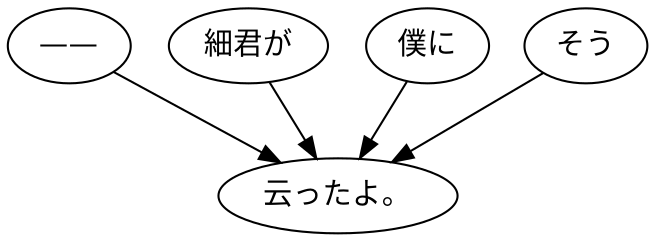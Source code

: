 digraph graph2410 {
	node0 [label="——"];
	node1 [label="細君が"];
	node2 [label="僕に"];
	node3 [label="そう"];
	node4 [label="云ったよ。"];
	node0 -> node4;
	node1 -> node4;
	node2 -> node4;
	node3 -> node4;
}
